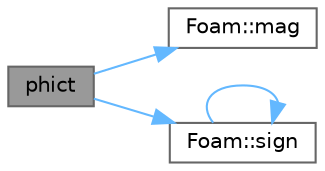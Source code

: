 digraph "phict"
{
 // LATEX_PDF_SIZE
  bgcolor="transparent";
  edge [fontname=Helvetica,fontsize=10,labelfontname=Helvetica,labelfontsize=10];
  node [fontname=Helvetica,fontsize=10,shape=box,height=0.2,width=0.4];
  rankdir="LR";
  Node1 [id="Node000001",label="phict",height=0.2,width=0.4,color="gray40", fillcolor="grey60", style="filled", fontcolor="black",tooltip=" "];
  Node1 -> Node2 [id="edge1_Node000001_Node000002",color="steelblue1",style="solid",tooltip=" "];
  Node2 [id="Node000002",label="Foam::mag",height=0.2,width=0.4,color="grey40", fillcolor="white", style="filled",URL="$namespaceFoam.html#a8ac5b57f98f906c36b8a4e989a77dbba",tooltip=" "];
  Node1 -> Node3 [id="edge2_Node000001_Node000003",color="steelblue1",style="solid",tooltip=" "];
  Node3 [id="Node000003",label="Foam::sign",height=0.2,width=0.4,color="grey40", fillcolor="white", style="filled",URL="$namespaceFoam.html#a221fd301d6c49c5bd4a6c0f5ccb893b2",tooltip=" "];
  Node3 -> Node3 [id="edge3_Node000003_Node000003",color="steelblue1",style="solid",tooltip=" "];
}
